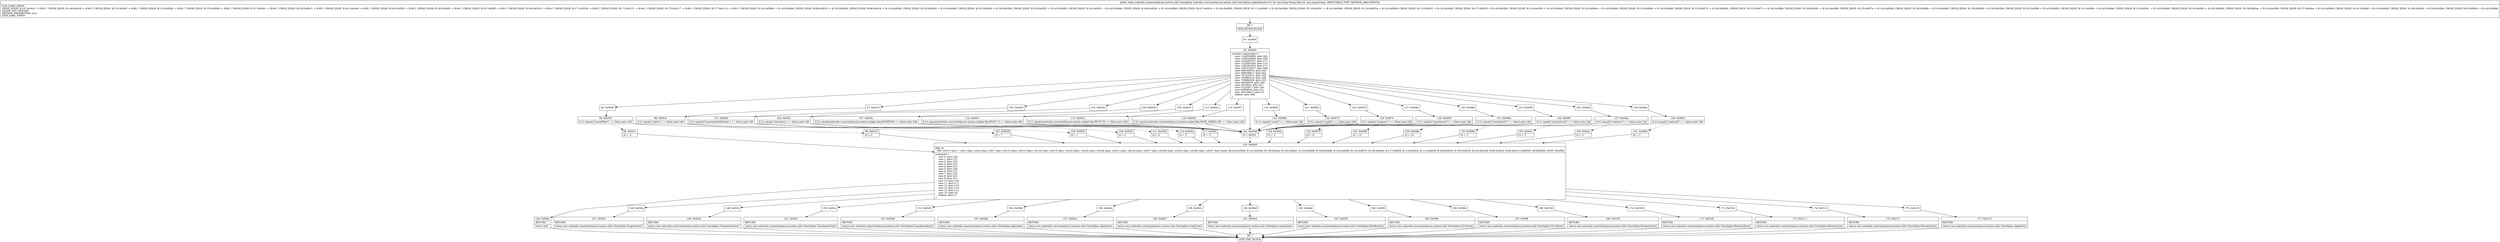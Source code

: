 digraph "CFG forandroidx.constraintlayout.motion.utils.ViewSpline.makeSpline(Ljava\/lang\/String;)Landroidx\/constraintlayout\/motion\/utils\/ViewSpline;" {
Node_89 [shape=record,label="{89\:\ ?|MTH_ENTER_BLOCK\l}"];
Node_91 [shape=record,label="{91\:\ 0x0000}"];
Node_92 [shape=record,label="{92\:\ 0x0004|switch(r1.hashCode()) \{\l    case \-1249320806: goto L83;\l    case \-1249320805: goto L80;\l    case \-1225497657: goto L77;\l    case \-1225497656: goto L74;\l    case \-1225497655: goto L71;\l    case \-1001078227: goto L68;\l    case \-908189618: goto L65;\l    case \-908189617: goto L62;\l    case \-797520672: goto L59;\l    case \-760884510: goto L56;\l    case \-760884509: goto L53;\l    case \-40300674: goto L50;\l    case \-4379043: goto L47;\l    case 37232917: goto L44;\l    case 92909918: goto L41;\l    case 156108012: goto L3;\l    default: goto L86;\l\}\l}"];
Node_94 [shape=record,label="{94\:\ 0x0009}"];
Node_95 [shape=record,label="{95\:\ 0x000f|if (r1.equals(\"waveOffset\") == false) goto L86\l}"];
Node_96 [shape=record,label="{96\:\ 0x0011|r0 = 'n'\l}"];
Node_143 [shape=record,label="{143\:\ 0x00b9|PHI: r0 \l  PHI: (r0v47 char) = (r0v1 char), (r0v4 char), (r0v7 char), (r0v10 char), (r0v13 char), (r0v16 char), (r0v19 char), (r0v22 char), (r0v25 char), (r0v28 char), (r0v31 char), (r0v34 char), (r0v37 char), (r0v40 char), (r0v43 char), (r0v46 char), (r0v67 char) binds: [B:142:0x00b8, B:141:0x00b6, B:138:0x00ac, B:135:0x00a1, B:132:0x0096, B:129:0x008b, B:126:0x0080, B:123:0x0075, B:120:0x006a, B:117:0x005f, B:114:0x0054, B:111:0x0049, B:108:0x003e, B:105:0x0033, B:102:0x0028, B:99:0x001d, B:96:0x0011] A[DONT_GENERATE, DONT_INLINE]\l|switch(r0) \{\l    case 0: goto L39;\l    case 1: goto L37;\l    case 2: goto L35;\l    case 3: goto L33;\l    case 4: goto L31;\l    case 5: goto L29;\l    case 6: goto L27;\l    case 7: goto L25;\l    case 8: goto L23;\l    case 9: goto L21;\l    case 10: goto L19;\l    case 11: goto L17;\l    case 12: goto L15;\l    case 13: goto L13;\l    case 14: goto L11;\l    case 15: goto L9;\l    default: goto L7;\l\}\l}"];
Node_144 [shape=record,label="{144\:\ 0x00bc|RETURN\l|return null\l}"];
Node_90 [shape=record,label="{90\:\ ?|MTH_EXIT_BLOCK\l}"];
Node_146 [shape=record,label="{146\:\ 0x00be}"];
Node_147 [shape=record,label="{147\:\ 0x00c3|RETURN\l|return new androidx.constraintlayout.motion.utils.ViewSpline.ProgressSet()\l}"];
Node_148 [shape=record,label="{148\:\ 0x00c4}"];
Node_149 [shape=record,label="{149\:\ 0x00c9|RETURN\l|return new androidx.constraintlayout.motion.utils.ViewSpline.TranslationZset()\l}"];
Node_150 [shape=record,label="{150\:\ 0x00ca}"];
Node_151 [shape=record,label="{151\:\ 0x00cf|RETURN\l|return new androidx.constraintlayout.motion.utils.ViewSpline.TranslationYset()\l}"];
Node_152 [shape=record,label="{152\:\ 0x00d0}"];
Node_153 [shape=record,label="{153\:\ 0x00d5|RETURN\l|return new androidx.constraintlayout.motion.utils.ViewSpline.TranslationXset()\l}"];
Node_154 [shape=record,label="{154\:\ 0x00d6}"];
Node_155 [shape=record,label="{155\:\ 0x00db|RETURN\l|return new androidx.constraintlayout.motion.utils.ViewSpline.AlphaSet()\l}"];
Node_156 [shape=record,label="{156\:\ 0x00dc}"];
Node_157 [shape=record,label="{157\:\ 0x00e1|RETURN\l|return new androidx.constraintlayout.motion.utils.ViewSpline.AlphaSet()\l}"];
Node_158 [shape=record,label="{158\:\ 0x00e2}"];
Node_159 [shape=record,label="{159\:\ 0x00e7|RETURN\l|return new androidx.constraintlayout.motion.utils.ViewSpline.ScaleYset()\l}"];
Node_160 [shape=record,label="{160\:\ 0x00e8}"];
Node_161 [shape=record,label="{161\:\ 0x00ed|RETURN\l|return new androidx.constraintlayout.motion.utils.ViewSpline.ScaleXset()\l}"];
Node_162 [shape=record,label="{162\:\ 0x00ee}"];
Node_163 [shape=record,label="{163\:\ 0x00f3|RETURN\l|return new androidx.constraintlayout.motion.utils.ViewSpline.PathRotate()\l}"];
Node_164 [shape=record,label="{164\:\ 0x00f4}"];
Node_165 [shape=record,label="{165\:\ 0x00f9|RETURN\l|return new androidx.constraintlayout.motion.utils.ViewSpline.PivotYset()\l}"];
Node_166 [shape=record,label="{166\:\ 0x00fa}"];
Node_167 [shape=record,label="{167\:\ 0x00ff|RETURN\l|return new androidx.constraintlayout.motion.utils.ViewSpline.PivotXset()\l}"];
Node_168 [shape=record,label="{168\:\ 0x0100}"];
Node_169 [shape=record,label="{169\:\ 0x0105|RETURN\l|return new androidx.constraintlayout.motion.utils.ViewSpline.RotationYset()\l}"];
Node_170 [shape=record,label="{170\:\ 0x0106}"];
Node_171 [shape=record,label="{171\:\ 0x010b|RETURN\l|return new androidx.constraintlayout.motion.utils.ViewSpline.RotationXset()\l}"];
Node_172 [shape=record,label="{172\:\ 0x010c}"];
Node_173 [shape=record,label="{173\:\ 0x0111|RETURN\l|return new androidx.constraintlayout.motion.utils.ViewSpline.RotationSet()\l}"];
Node_174 [shape=record,label="{174\:\ 0x0112}"];
Node_175 [shape=record,label="{175\:\ 0x0117|RETURN\l|return new androidx.constraintlayout.motion.utils.ViewSpline.ElevationSet()\l}"];
Node_176 [shape=record,label="{176\:\ 0x0118}"];
Node_177 [shape=record,label="{177\:\ 0x011d|RETURN\l|return new androidx.constraintlayout.motion.utils.ViewSpline.AlphaSet()\l}"];
Node_97 [shape=record,label="{97\:\ 0x0015}"];
Node_98 [shape=record,label="{98\:\ 0x001b|if (r1.equals(\"alpha\") == false) goto L86\l}"];
Node_99 [shape=record,label="{99\:\ 0x001d|r0 = 0\l}"];
Node_100 [shape=record,label="{100\:\ 0x0020}"];
Node_101 [shape=record,label="{101\:\ 0x0026|if (r1.equals(\"transitionPathRotate\") == false) goto L86\l}"];
Node_102 [shape=record,label="{102\:\ 0x0028|r0 = 7\l}"];
Node_103 [shape=record,label="{103\:\ 0x002b}"];
Node_104 [shape=record,label="{104\:\ 0x0031|if (r1.equals(\"elevation\") == false) goto L86\l}"];
Node_105 [shape=record,label="{105\:\ 0x0033|r0 = 1\l}"];
Node_106 [shape=record,label="{106\:\ 0x0036}"];
Node_107 [shape=record,label="{107\:\ 0x003c|if (r1.equals(androidx.constraintlayout.motion.widget.Key.ROTATION) == false) goto L86\l}"];
Node_108 [shape=record,label="{108\:\ 0x003e|r0 = 2\l}"];
Node_109 [shape=record,label="{109\:\ 0x0041}"];
Node_110 [shape=record,label="{110\:\ 0x0047|if (r1.equals(androidx.constraintlayout.motion.widget.Key.PIVOT_Y) == false) goto L86\l}"];
Node_111 [shape=record,label="{111\:\ 0x0049|r0 = 6\l}"];
Node_112 [shape=record,label="{112\:\ 0x004c}"];
Node_113 [shape=record,label="{113\:\ 0x0052|if (r1.equals(androidx.constraintlayout.motion.widget.Key.PIVOT_X) == false) goto L86\l}"];
Node_114 [shape=record,label="{114\:\ 0x0054|r0 = 5\l}"];
Node_115 [shape=record,label="{115\:\ 0x0057}"];
Node_116 [shape=record,label="{116\:\ 0x005d|if (r1.equals(androidx.constraintlayout.motion.widget.Key.WAVE_VARIES_BY) == false) goto L86\l}"];
Node_117 [shape=record,label="{117\:\ 0x005f|r0 = 11\l}"];
Node_118 [shape=record,label="{118\:\ 0x0062}"];
Node_119 [shape=record,label="{119\:\ 0x0068|if (r1.equals(\"scaleY\") == false) goto L86\l}"];
Node_120 [shape=record,label="{120\:\ 0x006a|r0 = 't'\l}"];
Node_121 [shape=record,label="{121\:\ 0x006d}"];
Node_122 [shape=record,label="{122\:\ 0x0073|if (r1.equals(\"scaleX\") == false) goto L86\l}"];
Node_123 [shape=record,label="{123\:\ 0x0075|r0 = 'b'\l}"];
Node_124 [shape=record,label="{124\:\ 0x0078}"];
Node_125 [shape=record,label="{125\:\ 0x007e|if (r1.equals(\"progress\") == false) goto L86\l}"];
Node_126 [shape=record,label="{126\:\ 0x0080|r0 = 15\l}"];
Node_127 [shape=record,label="{127\:\ 0x0083}"];
Node_128 [shape=record,label="{128\:\ 0x0089|if (r1.equals(\"translationZ\") == false) goto L86\l}"];
Node_129 [shape=record,label="{129\:\ 0x008b|r0 = 14\l}"];
Node_130 [shape=record,label="{130\:\ 0x008e}"];
Node_131 [shape=record,label="{131\:\ 0x0094|if (r1.equals(\"translationY\") == false) goto L86\l}"];
Node_132 [shape=record,label="{132\:\ 0x0096|r0 = 'r'\l}"];
Node_133 [shape=record,label="{133\:\ 0x0099}"];
Node_134 [shape=record,label="{134\:\ 0x009f|if (r1.equals(\"translationX\") == false) goto L86\l}"];
Node_135 [shape=record,label="{135\:\ 0x00a1|r0 = 'f'\l}"];
Node_136 [shape=record,label="{136\:\ 0x00a4}"];
Node_137 [shape=record,label="{137\:\ 0x00aa|if (r1.equals(\"rotationY\") == false) goto L86\l}"];
Node_138 [shape=record,label="{138\:\ 0x00ac|r0 = 4\l}"];
Node_139 [shape=record,label="{139\:\ 0x00ae}"];
Node_140 [shape=record,label="{140\:\ 0x00b4|if (r1.equals(\"rotationX\") == false) goto L86\l}"];
Node_141 [shape=record,label="{141\:\ 0x00b6|r0 = 3\l}"];
Node_142 [shape=record,label="{142\:\ 0x00b8|r0 = 65535\l}"];
MethodNode[shape=record,label="{public static androidx.constraintlayout.motion.utils.ViewSpline androidx.constraintlayout.motion.utils.ViewSpline.makeSpline((r1v0 'str' java.lang.String A[D('str' java.lang.String), IMMUTABLE_TYPE, METHOD_ARGUMENT]))  | USE_LINES_HINTS\lCROSS_EDGE: B:147:0x00c3 \-\> B:90:?, CROSS_EDGE: B:149:0x00c9 \-\> B:90:?, CROSS_EDGE: B:151:0x00cf \-\> B:90:?, CROSS_EDGE: B:153:0x00d5 \-\> B:90:?, CROSS_EDGE: B:155:0x00db \-\> B:90:?, CROSS_EDGE: B:157:0x00e1 \-\> B:90:?, CROSS_EDGE: B:159:0x00e7 \-\> B:90:?, CROSS_EDGE: B:161:0x00ed \-\> B:90:?, CROSS_EDGE: B:163:0x00f3 \-\> B:90:?, CROSS_EDGE: B:165:0x00f9 \-\> B:90:?, CROSS_EDGE: B:167:0x00ff \-\> B:90:?, CROSS_EDGE: B:169:0x0105 \-\> B:90:?, CROSS_EDGE: B:171:0x010b \-\> B:90:?, CROSS_EDGE: B:173:0x0111 \-\> B:90:?, CROSS_EDGE: B:175:0x0117 \-\> B:90:?, CROSS_EDGE: B:177:0x011d \-\> B:90:?, CROSS_EDGE: B:142:0x00b8 \-\> B:143:0x00b9, CROSS_EDGE: B:99:0x001d \-\> B:143:0x00b9, CROSS_EDGE: B:98:0x001b \-\> B:142:0x00b8, CROSS_EDGE: B:102:0x0028 \-\> B:143:0x00b9, CROSS_EDGE: B:101:0x0026 \-\> B:142:0x00b8, CROSS_EDGE: B:105:0x0033 \-\> B:143:0x00b9, CROSS_EDGE: B:104:0x0031 \-\> B:142:0x00b8, CROSS_EDGE: B:108:0x003e \-\> B:143:0x00b9, CROSS_EDGE: B:107:0x003c \-\> B:142:0x00b8, CROSS_EDGE: B:111:0x0049 \-\> B:143:0x00b9, CROSS_EDGE: B:110:0x0047 \-\> B:142:0x00b8, CROSS_EDGE: B:114:0x0054 \-\> B:143:0x00b9, CROSS_EDGE: B:113:0x0052 \-\> B:142:0x00b8, CROSS_EDGE: B:117:0x005f \-\> B:143:0x00b9, CROSS_EDGE: B:116:0x005d \-\> B:142:0x00b8, CROSS_EDGE: B:120:0x006a \-\> B:143:0x00b9, CROSS_EDGE: B:119:0x0068 \-\> B:142:0x00b8, CROSS_EDGE: B:123:0x0075 \-\> B:143:0x00b9, CROSS_EDGE: B:122:0x0073 \-\> B:142:0x00b8, CROSS_EDGE: B:126:0x0080 \-\> B:143:0x00b9, CROSS_EDGE: B:125:0x007e \-\> B:142:0x00b8, CROSS_EDGE: B:129:0x008b \-\> B:143:0x00b9, CROSS_EDGE: B:128:0x0089 \-\> B:142:0x00b8, CROSS_EDGE: B:132:0x0096 \-\> B:143:0x00b9, CROSS_EDGE: B:131:0x0094 \-\> B:142:0x00b8, CROSS_EDGE: B:135:0x00a1 \-\> B:143:0x00b9, CROSS_EDGE: B:134:0x009f \-\> B:142:0x00b8, CROSS_EDGE: B:138:0x00ac \-\> B:143:0x00b9, CROSS_EDGE: B:137:0x00aa \-\> B:142:0x00b8, CROSS_EDGE: B:141:0x00b6 \-\> B:143:0x00b9, CROSS_EDGE: B:140:0x00b4 \-\> B:142:0x00b8, CROSS_EDGE: B:92:0x0004 \-\> B:142:0x00b8\lINLINE_NOT_NEEDED\lMETHOD_PARAMETERS: [str]\lTYPE_VARS: EMPTY\l}"];
MethodNode -> Node_89;Node_89 -> Node_91;
Node_91 -> Node_92;
Node_92 -> Node_94;
Node_92 -> Node_97;
Node_92 -> Node_100;
Node_92 -> Node_103;
Node_92 -> Node_106;
Node_92 -> Node_109;
Node_92 -> Node_112;
Node_92 -> Node_115;
Node_92 -> Node_118;
Node_92 -> Node_121;
Node_92 -> Node_124;
Node_92 -> Node_127;
Node_92 -> Node_130;
Node_92 -> Node_133;
Node_92 -> Node_136;
Node_92 -> Node_139;
Node_92 -> Node_142;
Node_94 -> Node_95;
Node_95 -> Node_96[style=dashed];
Node_95 -> Node_142;
Node_96 -> Node_143;
Node_143 -> Node_144;
Node_143 -> Node_146;
Node_143 -> Node_148;
Node_143 -> Node_150;
Node_143 -> Node_152;
Node_143 -> Node_154;
Node_143 -> Node_156;
Node_143 -> Node_158;
Node_143 -> Node_160;
Node_143 -> Node_162;
Node_143 -> Node_164;
Node_143 -> Node_166;
Node_143 -> Node_168;
Node_143 -> Node_170;
Node_143 -> Node_172;
Node_143 -> Node_174;
Node_143 -> Node_176;
Node_144 -> Node_90;
Node_146 -> Node_147;
Node_147 -> Node_90;
Node_148 -> Node_149;
Node_149 -> Node_90;
Node_150 -> Node_151;
Node_151 -> Node_90;
Node_152 -> Node_153;
Node_153 -> Node_90;
Node_154 -> Node_155;
Node_155 -> Node_90;
Node_156 -> Node_157;
Node_157 -> Node_90;
Node_158 -> Node_159;
Node_159 -> Node_90;
Node_160 -> Node_161;
Node_161 -> Node_90;
Node_162 -> Node_163;
Node_163 -> Node_90;
Node_164 -> Node_165;
Node_165 -> Node_90;
Node_166 -> Node_167;
Node_167 -> Node_90;
Node_168 -> Node_169;
Node_169 -> Node_90;
Node_170 -> Node_171;
Node_171 -> Node_90;
Node_172 -> Node_173;
Node_173 -> Node_90;
Node_174 -> Node_175;
Node_175 -> Node_90;
Node_176 -> Node_177;
Node_177 -> Node_90;
Node_97 -> Node_98;
Node_98 -> Node_99[style=dashed];
Node_98 -> Node_142;
Node_99 -> Node_143;
Node_100 -> Node_101;
Node_101 -> Node_102[style=dashed];
Node_101 -> Node_142;
Node_102 -> Node_143;
Node_103 -> Node_104;
Node_104 -> Node_105[style=dashed];
Node_104 -> Node_142;
Node_105 -> Node_143;
Node_106 -> Node_107;
Node_107 -> Node_108[style=dashed];
Node_107 -> Node_142;
Node_108 -> Node_143;
Node_109 -> Node_110;
Node_110 -> Node_111[style=dashed];
Node_110 -> Node_142;
Node_111 -> Node_143;
Node_112 -> Node_113;
Node_113 -> Node_114[style=dashed];
Node_113 -> Node_142;
Node_114 -> Node_143;
Node_115 -> Node_116;
Node_116 -> Node_117[style=dashed];
Node_116 -> Node_142;
Node_117 -> Node_143;
Node_118 -> Node_119;
Node_119 -> Node_120[style=dashed];
Node_119 -> Node_142;
Node_120 -> Node_143;
Node_121 -> Node_122;
Node_122 -> Node_123[style=dashed];
Node_122 -> Node_142;
Node_123 -> Node_143;
Node_124 -> Node_125;
Node_125 -> Node_126[style=dashed];
Node_125 -> Node_142;
Node_126 -> Node_143;
Node_127 -> Node_128;
Node_128 -> Node_129[style=dashed];
Node_128 -> Node_142;
Node_129 -> Node_143;
Node_130 -> Node_131;
Node_131 -> Node_132[style=dashed];
Node_131 -> Node_142;
Node_132 -> Node_143;
Node_133 -> Node_134;
Node_134 -> Node_135[style=dashed];
Node_134 -> Node_142;
Node_135 -> Node_143;
Node_136 -> Node_137;
Node_137 -> Node_138[style=dashed];
Node_137 -> Node_142;
Node_138 -> Node_143;
Node_139 -> Node_140;
Node_140 -> Node_141[style=dashed];
Node_140 -> Node_142;
Node_141 -> Node_143;
Node_142 -> Node_143;
}

